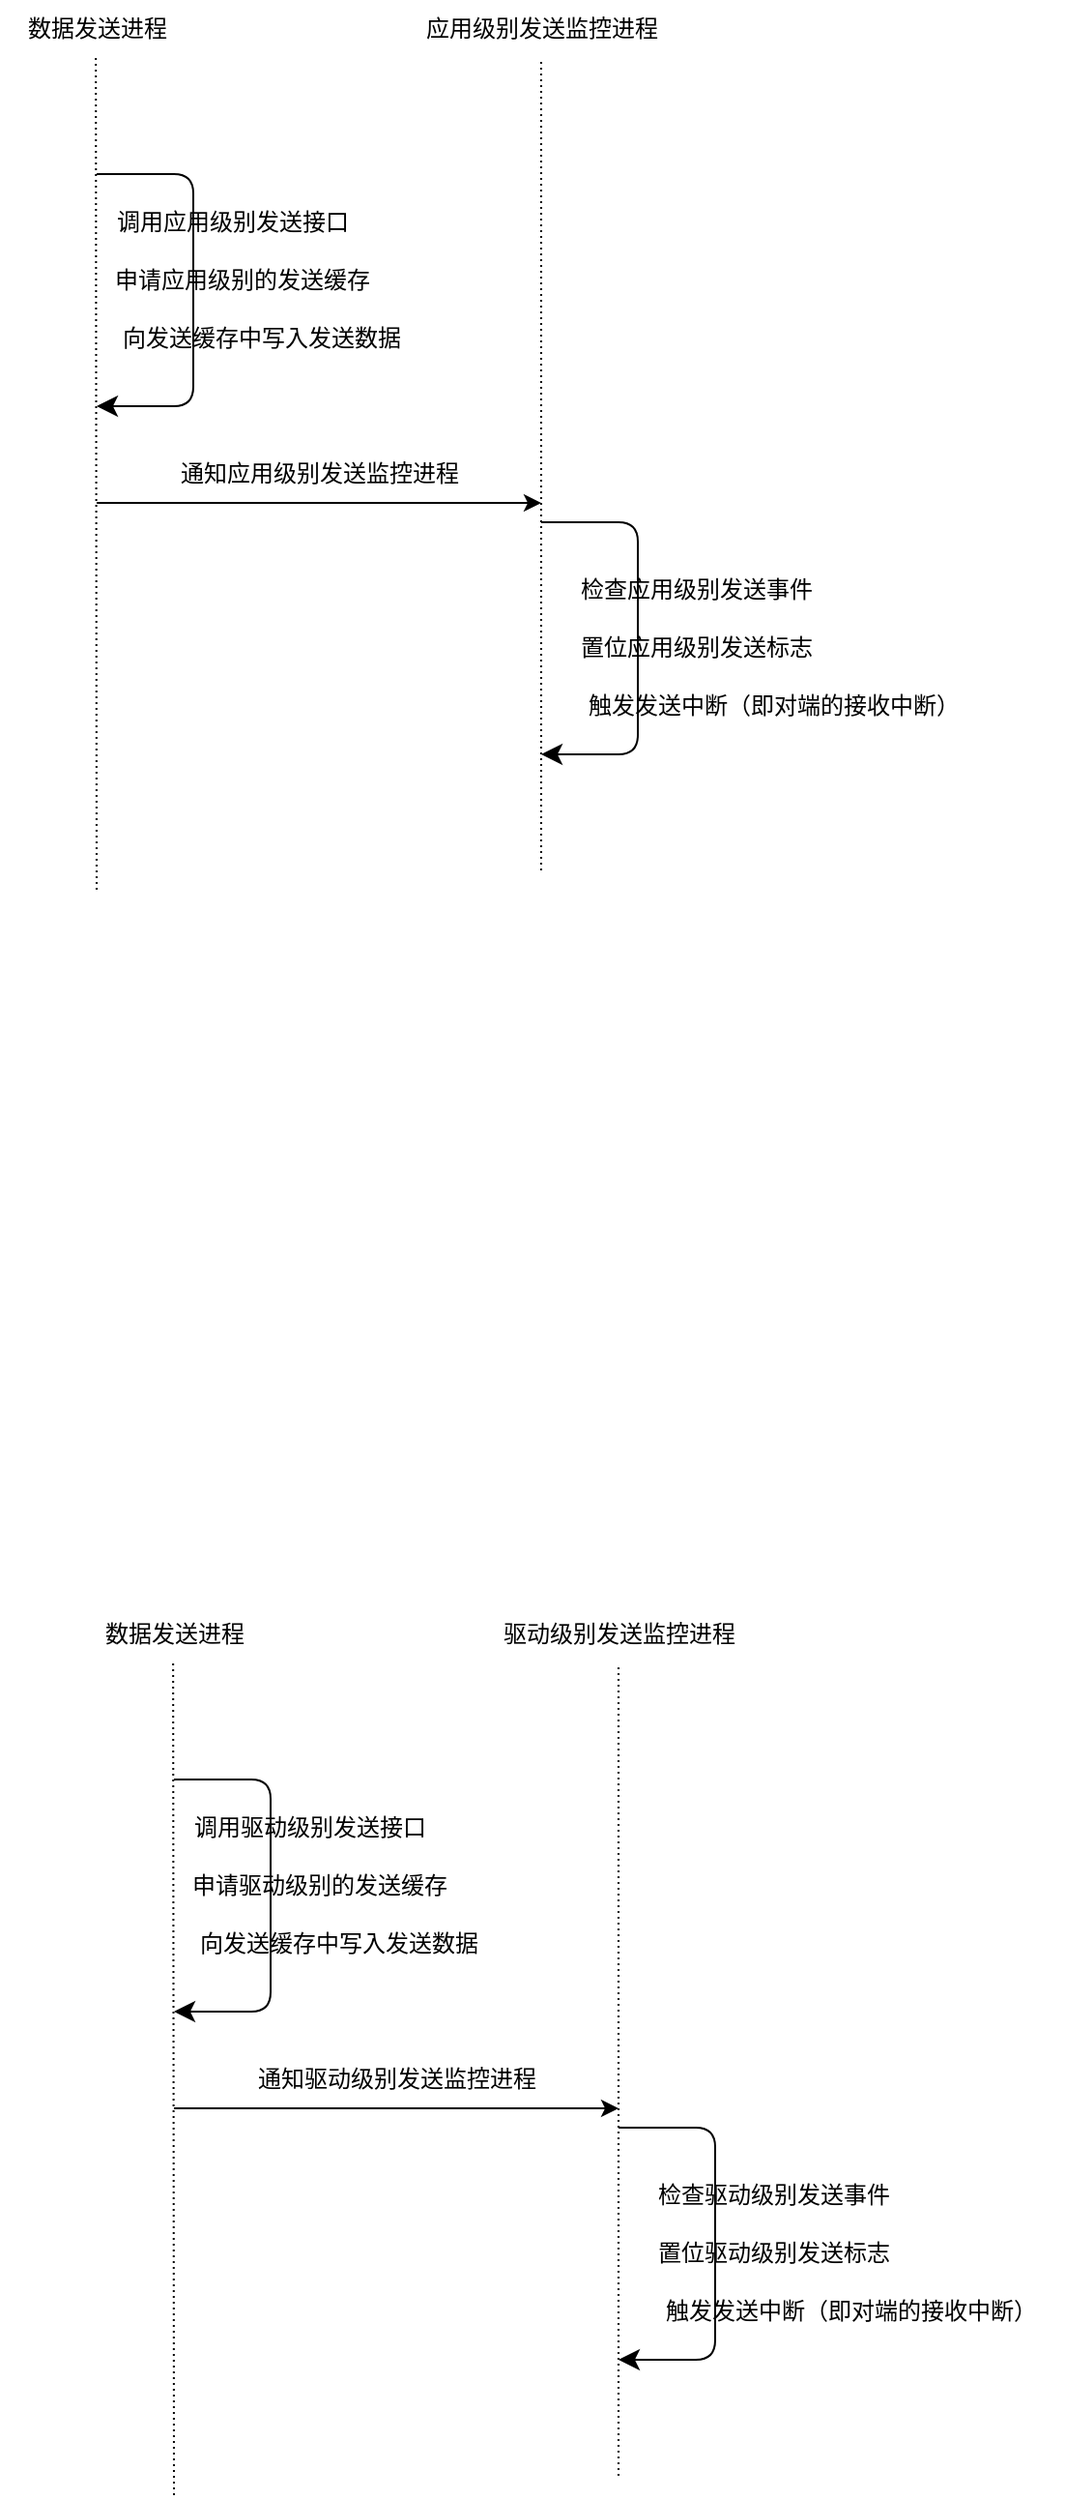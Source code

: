 <mxfile version="22.0.8" type="github">
  <diagram name="Page-1" id="2YBvvXClWsGukQMizWep">
    <mxGraphModel dx="1195" dy="640" grid="1" gridSize="10" guides="1" tooltips="1" connect="1" arrows="1" fold="1" page="1" pageScale="1" pageWidth="850" pageHeight="1100" math="0" shadow="0">
      <root>
        <mxCell id="0" />
        <mxCell id="1" parent="0" />
        <mxCell id="Z067N9Sfoh655GRPXKHz-20" value="" style="endArrow=none;html=1;rounded=0;dashed=1;dashPattern=1 2;" parent="1" edge="1">
          <mxGeometry width="50" height="50" relative="1" as="geometry">
            <mxPoint x="470" y="600" as="sourcePoint" />
            <mxPoint x="470" y="180" as="targetPoint" />
          </mxGeometry>
        </mxCell>
        <mxCell id="Z067N9Sfoh655GRPXKHz-26" value="应用级别发送监控进程" style="text;html=1;align=center;verticalAlign=middle;resizable=0;points=[];autosize=1;strokeColor=none;fillColor=none;" parent="1" vertex="1">
          <mxGeometry x="400" y="150" width="140" height="30" as="geometry" />
        </mxCell>
        <mxCell id="6OYeghmCKgbhmsgCsMNX-4" value="检查应用级别发送事件" style="text;html=1;align=center;verticalAlign=middle;resizable=0;points=[];autosize=1;strokeColor=none;fillColor=none;" vertex="1" parent="1">
          <mxGeometry x="480" y="440" width="140" height="30" as="geometry" />
        </mxCell>
        <mxCell id="6OYeghmCKgbhmsgCsMNX-5" value="置位应用级别发送标志" style="text;html=1;align=center;verticalAlign=middle;resizable=0;points=[];autosize=1;strokeColor=none;fillColor=none;" vertex="1" parent="1">
          <mxGeometry x="480" y="470" width="140" height="30" as="geometry" />
        </mxCell>
        <mxCell id="6OYeghmCKgbhmsgCsMNX-6" value="触发发送中断（即对端的接收中断）" style="text;html=1;align=center;verticalAlign=middle;resizable=0;points=[];autosize=1;strokeColor=none;fillColor=none;" vertex="1" parent="1">
          <mxGeometry x="480" y="500" width="220" height="30" as="geometry" />
        </mxCell>
        <mxCell id="6OYeghmCKgbhmsgCsMNX-7" value="" style="endArrow=none;html=1;rounded=0;dashed=1;dashPattern=1 2;" edge="1" parent="1">
          <mxGeometry width="50" height="50" relative="1" as="geometry">
            <mxPoint x="240" y="610" as="sourcePoint" />
            <mxPoint x="239.58" y="180" as="targetPoint" />
          </mxGeometry>
        </mxCell>
        <mxCell id="6OYeghmCKgbhmsgCsMNX-8" value="数据发送进程" style="text;html=1;align=center;verticalAlign=middle;resizable=0;points=[];autosize=1;strokeColor=none;fillColor=none;" vertex="1" parent="1">
          <mxGeometry x="190" y="150" width="100" height="30" as="geometry" />
        </mxCell>
        <mxCell id="6OYeghmCKgbhmsgCsMNX-9" value="调用应用级别发送接口" style="text;html=1;align=center;verticalAlign=middle;resizable=0;points=[];autosize=1;strokeColor=none;fillColor=none;" vertex="1" parent="1">
          <mxGeometry x="240" y="250" width="140" height="30" as="geometry" />
        </mxCell>
        <mxCell id="6OYeghmCKgbhmsgCsMNX-10" value="申请应用级别的发送缓存" style="text;html=1;align=center;verticalAlign=middle;resizable=0;points=[];autosize=1;strokeColor=none;fillColor=none;" vertex="1" parent="1">
          <mxGeometry x="235" y="280" width="160" height="30" as="geometry" />
        </mxCell>
        <mxCell id="6OYeghmCKgbhmsgCsMNX-11" value="向发送缓存中写入发送数据" style="text;html=1;align=center;verticalAlign=middle;resizable=0;points=[];autosize=1;strokeColor=none;fillColor=none;" vertex="1" parent="1">
          <mxGeometry x="240" y="310" width="170" height="30" as="geometry" />
        </mxCell>
        <mxCell id="6OYeghmCKgbhmsgCsMNX-12" value="" style="endArrow=classic;html=1;rounded=0;" edge="1" parent="1">
          <mxGeometry width="50" height="50" relative="1" as="geometry">
            <mxPoint x="240" y="410" as="sourcePoint" />
            <mxPoint x="470" y="410" as="targetPoint" />
          </mxGeometry>
        </mxCell>
        <mxCell id="6OYeghmCKgbhmsgCsMNX-13" value="通知应用级别发送监控进程" style="text;html=1;align=center;verticalAlign=middle;resizable=0;points=[];autosize=1;strokeColor=none;fillColor=none;" vertex="1" parent="1">
          <mxGeometry x="270" y="380" width="170" height="30" as="geometry" />
        </mxCell>
        <mxCell id="6OYeghmCKgbhmsgCsMNX-15" value="" style="edgeStyle=segmentEdgeStyle;endArrow=classic;html=1;rounded=1;endSize=8;startSize=8;" edge="1" parent="1">
          <mxGeometry width="50" height="50" relative="1" as="geometry">
            <mxPoint x="240" y="240" as="sourcePoint" />
            <mxPoint x="240" y="360" as="targetPoint" />
            <Array as="points">
              <mxPoint x="290" y="240" />
            </Array>
          </mxGeometry>
        </mxCell>
        <mxCell id="6OYeghmCKgbhmsgCsMNX-16" value="" style="edgeStyle=segmentEdgeStyle;endArrow=classic;html=1;rounded=1;endSize=8;startSize=8;" edge="1" parent="1">
          <mxGeometry width="50" height="50" relative="1" as="geometry">
            <mxPoint x="470" y="420" as="sourcePoint" />
            <mxPoint x="470" y="540" as="targetPoint" />
            <Array as="points">
              <mxPoint x="520" y="420" />
            </Array>
          </mxGeometry>
        </mxCell>
        <mxCell id="6OYeghmCKgbhmsgCsMNX-18" value="" style="endArrow=none;html=1;rounded=0;dashed=1;dashPattern=1 2;" edge="1" parent="1">
          <mxGeometry width="50" height="50" relative="1" as="geometry">
            <mxPoint x="510" y="1430" as="sourcePoint" />
            <mxPoint x="510" y="1010" as="targetPoint" />
          </mxGeometry>
        </mxCell>
        <mxCell id="6OYeghmCKgbhmsgCsMNX-19" value="驱动级别发送监控进程" style="text;html=1;align=center;verticalAlign=middle;resizable=0;points=[];autosize=1;strokeColor=none;fillColor=none;" vertex="1" parent="1">
          <mxGeometry x="440" y="980" width="140" height="30" as="geometry" />
        </mxCell>
        <mxCell id="6OYeghmCKgbhmsgCsMNX-20" value="检查驱动级别发送事件" style="text;html=1;align=center;verticalAlign=middle;resizable=0;points=[];autosize=1;strokeColor=none;fillColor=none;" vertex="1" parent="1">
          <mxGeometry x="520" y="1270" width="140" height="30" as="geometry" />
        </mxCell>
        <mxCell id="6OYeghmCKgbhmsgCsMNX-21" value="置位驱动级别发送标志" style="text;html=1;align=center;verticalAlign=middle;resizable=0;points=[];autosize=1;strokeColor=none;fillColor=none;" vertex="1" parent="1">
          <mxGeometry x="520" y="1300" width="140" height="30" as="geometry" />
        </mxCell>
        <mxCell id="6OYeghmCKgbhmsgCsMNX-22" value="触发发送中断（即对端的接收中断）" style="text;html=1;align=center;verticalAlign=middle;resizable=0;points=[];autosize=1;strokeColor=none;fillColor=none;" vertex="1" parent="1">
          <mxGeometry x="520" y="1330" width="220" height="30" as="geometry" />
        </mxCell>
        <mxCell id="6OYeghmCKgbhmsgCsMNX-23" value="" style="endArrow=none;html=1;rounded=0;dashed=1;dashPattern=1 2;" edge="1" parent="1">
          <mxGeometry width="50" height="50" relative="1" as="geometry">
            <mxPoint x="280" y="1440" as="sourcePoint" />
            <mxPoint x="279.58" y="1010" as="targetPoint" />
          </mxGeometry>
        </mxCell>
        <mxCell id="6OYeghmCKgbhmsgCsMNX-24" value="数据发送进程" style="text;html=1;align=center;verticalAlign=middle;resizable=0;points=[];autosize=1;strokeColor=none;fillColor=none;" vertex="1" parent="1">
          <mxGeometry x="230" y="980" width="100" height="30" as="geometry" />
        </mxCell>
        <mxCell id="6OYeghmCKgbhmsgCsMNX-25" value="调用驱动级别发送接口" style="text;html=1;align=center;verticalAlign=middle;resizable=0;points=[];autosize=1;strokeColor=none;fillColor=none;" vertex="1" parent="1">
          <mxGeometry x="280" y="1080" width="140" height="30" as="geometry" />
        </mxCell>
        <mxCell id="6OYeghmCKgbhmsgCsMNX-26" value="申请驱动级别的发送缓存" style="text;html=1;align=center;verticalAlign=middle;resizable=0;points=[];autosize=1;strokeColor=none;fillColor=none;" vertex="1" parent="1">
          <mxGeometry x="275" y="1110" width="160" height="30" as="geometry" />
        </mxCell>
        <mxCell id="6OYeghmCKgbhmsgCsMNX-27" value="向发送缓存中写入发送数据" style="text;html=1;align=center;verticalAlign=middle;resizable=0;points=[];autosize=1;strokeColor=none;fillColor=none;" vertex="1" parent="1">
          <mxGeometry x="280" y="1140" width="170" height="30" as="geometry" />
        </mxCell>
        <mxCell id="6OYeghmCKgbhmsgCsMNX-28" value="" style="endArrow=classic;html=1;rounded=0;" edge="1" parent="1">
          <mxGeometry width="50" height="50" relative="1" as="geometry">
            <mxPoint x="280" y="1240" as="sourcePoint" />
            <mxPoint x="510" y="1240" as="targetPoint" />
          </mxGeometry>
        </mxCell>
        <mxCell id="6OYeghmCKgbhmsgCsMNX-29" value="通知驱动级别发送监控进程" style="text;html=1;align=center;verticalAlign=middle;resizable=0;points=[];autosize=1;strokeColor=none;fillColor=none;" vertex="1" parent="1">
          <mxGeometry x="310" y="1210" width="170" height="30" as="geometry" />
        </mxCell>
        <mxCell id="6OYeghmCKgbhmsgCsMNX-30" value="" style="edgeStyle=segmentEdgeStyle;endArrow=classic;html=1;rounded=1;endSize=8;startSize=8;" edge="1" parent="1">
          <mxGeometry width="50" height="50" relative="1" as="geometry">
            <mxPoint x="280" y="1070" as="sourcePoint" />
            <mxPoint x="280" y="1190" as="targetPoint" />
            <Array as="points">
              <mxPoint x="330" y="1070" />
            </Array>
          </mxGeometry>
        </mxCell>
        <mxCell id="6OYeghmCKgbhmsgCsMNX-31" value="" style="edgeStyle=segmentEdgeStyle;endArrow=classic;html=1;rounded=1;endSize=8;startSize=8;" edge="1" parent="1">
          <mxGeometry width="50" height="50" relative="1" as="geometry">
            <mxPoint x="510" y="1250" as="sourcePoint" />
            <mxPoint x="510" y="1370" as="targetPoint" />
            <Array as="points">
              <mxPoint x="560" y="1250" />
            </Array>
          </mxGeometry>
        </mxCell>
      </root>
    </mxGraphModel>
  </diagram>
</mxfile>
